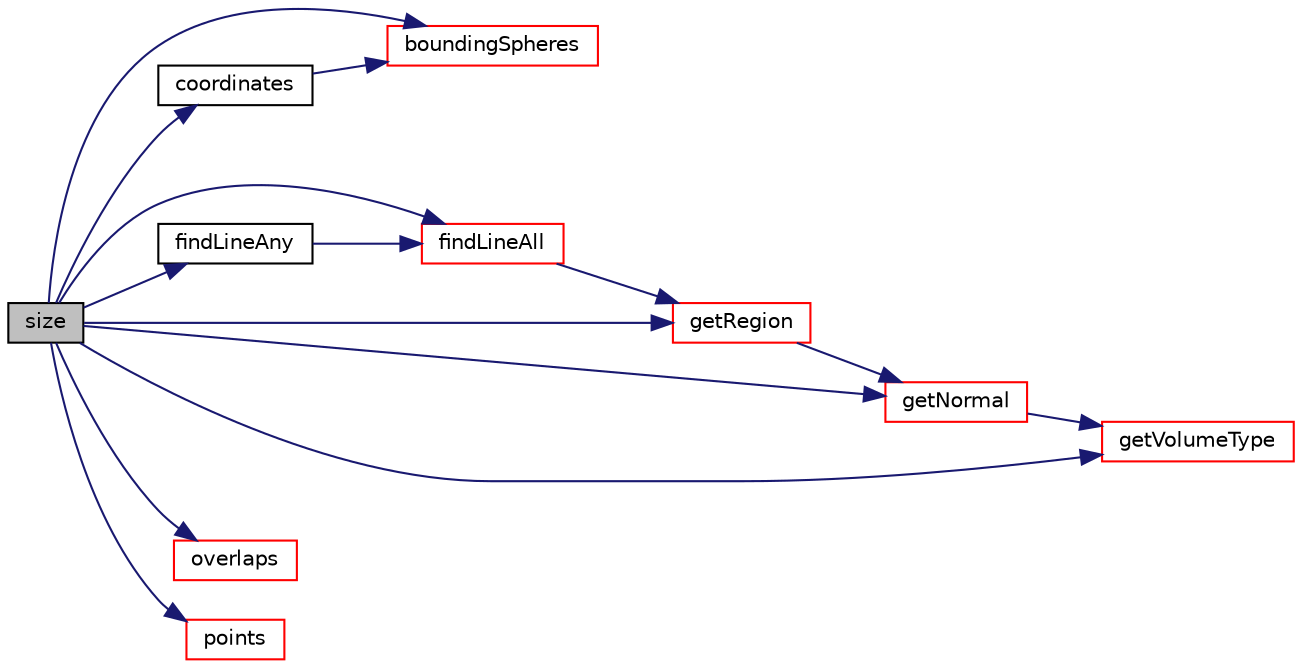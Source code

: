digraph "size"
{
  bgcolor="transparent";
  edge [fontname="Helvetica",fontsize="10",labelfontname="Helvetica",labelfontsize="10"];
  node [fontname="Helvetica",fontsize="10",shape=record];
  rankdir="LR";
  Node17 [label="size",height=0.2,width=0.4,color="black", fillcolor="grey75", style="filled", fontcolor="black"];
  Node17 -> Node18 [color="midnightblue",fontsize="10",style="solid",fontname="Helvetica"];
  Node18 [label="boundingSpheres",height=0.2,width=0.4,color="red",URL="$a26361.html#a4f9baf018af105a4cd6d9c008d4d04ec",tooltip="Get bounding spheres (centre and radius squared), one per element. "];
  Node17 -> Node25 [color="midnightblue",fontsize="10",style="solid",fontname="Helvetica"];
  Node25 [label="coordinates",height=0.2,width=0.4,color="black",URL="$a26361.html#ad938704f9b1700904bb272de893ceacb",tooltip="Get representative set of element coordinates. "];
  Node25 -> Node18 [color="midnightblue",fontsize="10",style="solid",fontname="Helvetica"];
  Node17 -> Node26 [color="midnightblue",fontsize="10",style="solid",fontname="Helvetica"];
  Node26 [label="findLineAll",height=0.2,width=0.4,color="red",URL="$a26361.html#ae09d8175a17fc501716d4908c3b8188c",tooltip="Get all intersections in order from start to end. "];
  Node26 -> Node29 [color="midnightblue",fontsize="10",style="solid",fontname="Helvetica"];
  Node29 [label="getRegion",height=0.2,width=0.4,color="red",URL="$a26361.html#ab2bcdcc4dd1bdb5a9e1d1025292bdf24",tooltip="From a set of points and indices get the region. "];
  Node29 -> Node30 [color="midnightblue",fontsize="10",style="solid",fontname="Helvetica"];
  Node30 [label="getNormal",height=0.2,width=0.4,color="red",URL="$a26361.html#aa9abdb9ffe5f3cb1c2992ccb3bcc9e48",tooltip="From a set of points and indices get the normal. "];
  Node30 -> Node31 [color="midnightblue",fontsize="10",style="solid",fontname="Helvetica"];
  Node31 [label="getVolumeType",height=0.2,width=0.4,color="red",URL="$a26361.html#a1d3ba31549036f01425643d189858d2a",tooltip="Determine type (inside/outside/mixed) for point. unknown if. "];
  Node17 -> Node78 [color="midnightblue",fontsize="10",style="solid",fontname="Helvetica"];
  Node78 [label="findLineAny",height=0.2,width=0.4,color="black",URL="$a26361.html#a3cb961eda9c4705631ac1b5b1ca29b97",tooltip="Return any intersection on segment from start to end. "];
  Node78 -> Node26 [color="midnightblue",fontsize="10",style="solid",fontname="Helvetica"];
  Node17 -> Node30 [color="midnightblue",fontsize="10",style="solid",fontname="Helvetica"];
  Node17 -> Node29 [color="midnightblue",fontsize="10",style="solid",fontname="Helvetica"];
  Node17 -> Node31 [color="midnightblue",fontsize="10",style="solid",fontname="Helvetica"];
  Node17 -> Node79 [color="midnightblue",fontsize="10",style="solid",fontname="Helvetica"];
  Node79 [label="overlaps",height=0.2,width=0.4,color="red",URL="$a26361.html#a3551e1f2a2837eb8b79493199f8e89f8",tooltip="Does any part of the surface overlap the supplied bound box? "];
  Node17 -> Node85 [color="midnightblue",fontsize="10",style="solid",fontname="Helvetica"];
  Node85 [label="points",height=0.2,width=0.4,color="red",URL="$a26361.html#affb7cf1209e1e3af9a19a21860268ee5",tooltip="Get the points that define the surface. "];
}

